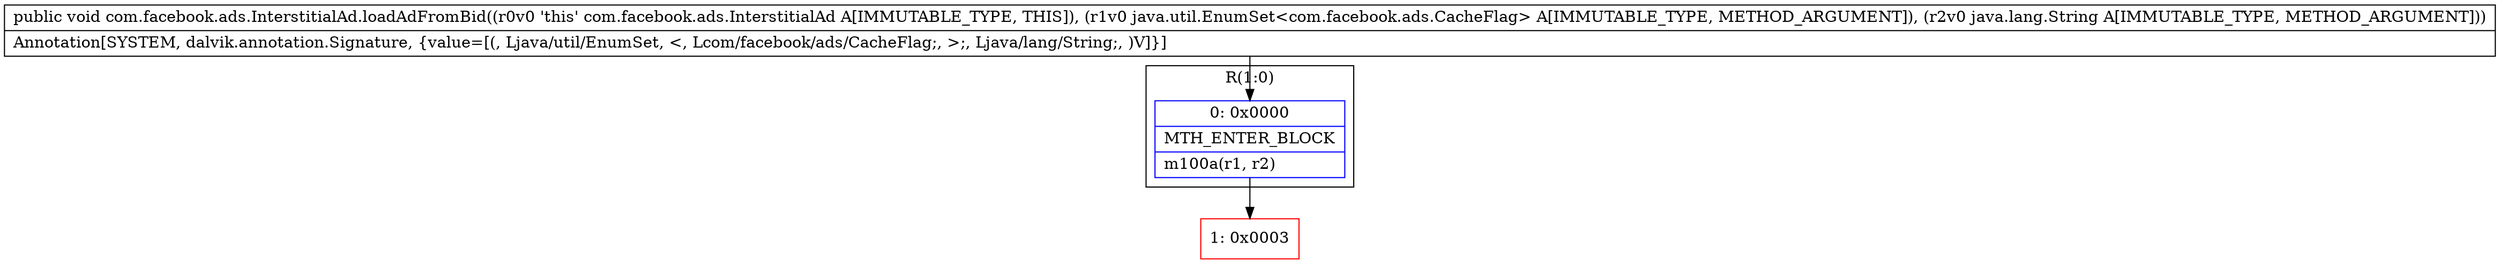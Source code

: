 digraph "CFG forcom.facebook.ads.InterstitialAd.loadAdFromBid(Ljava\/util\/EnumSet;Ljava\/lang\/String;)V" {
subgraph cluster_Region_79743583 {
label = "R(1:0)";
node [shape=record,color=blue];
Node_0 [shape=record,label="{0\:\ 0x0000|MTH_ENTER_BLOCK\l|m100a(r1, r2)\l}"];
}
Node_1 [shape=record,color=red,label="{1\:\ 0x0003}"];
MethodNode[shape=record,label="{public void com.facebook.ads.InterstitialAd.loadAdFromBid((r0v0 'this' com.facebook.ads.InterstitialAd A[IMMUTABLE_TYPE, THIS]), (r1v0 java.util.EnumSet\<com.facebook.ads.CacheFlag\> A[IMMUTABLE_TYPE, METHOD_ARGUMENT]), (r2v0 java.lang.String A[IMMUTABLE_TYPE, METHOD_ARGUMENT]))  | Annotation[SYSTEM, dalvik.annotation.Signature, \{value=[(, Ljava\/util\/EnumSet, \<, Lcom\/facebook\/ads\/CacheFlag;, \>;, Ljava\/lang\/String;, )V]\}]\l}"];
MethodNode -> Node_0;
Node_0 -> Node_1;
}

